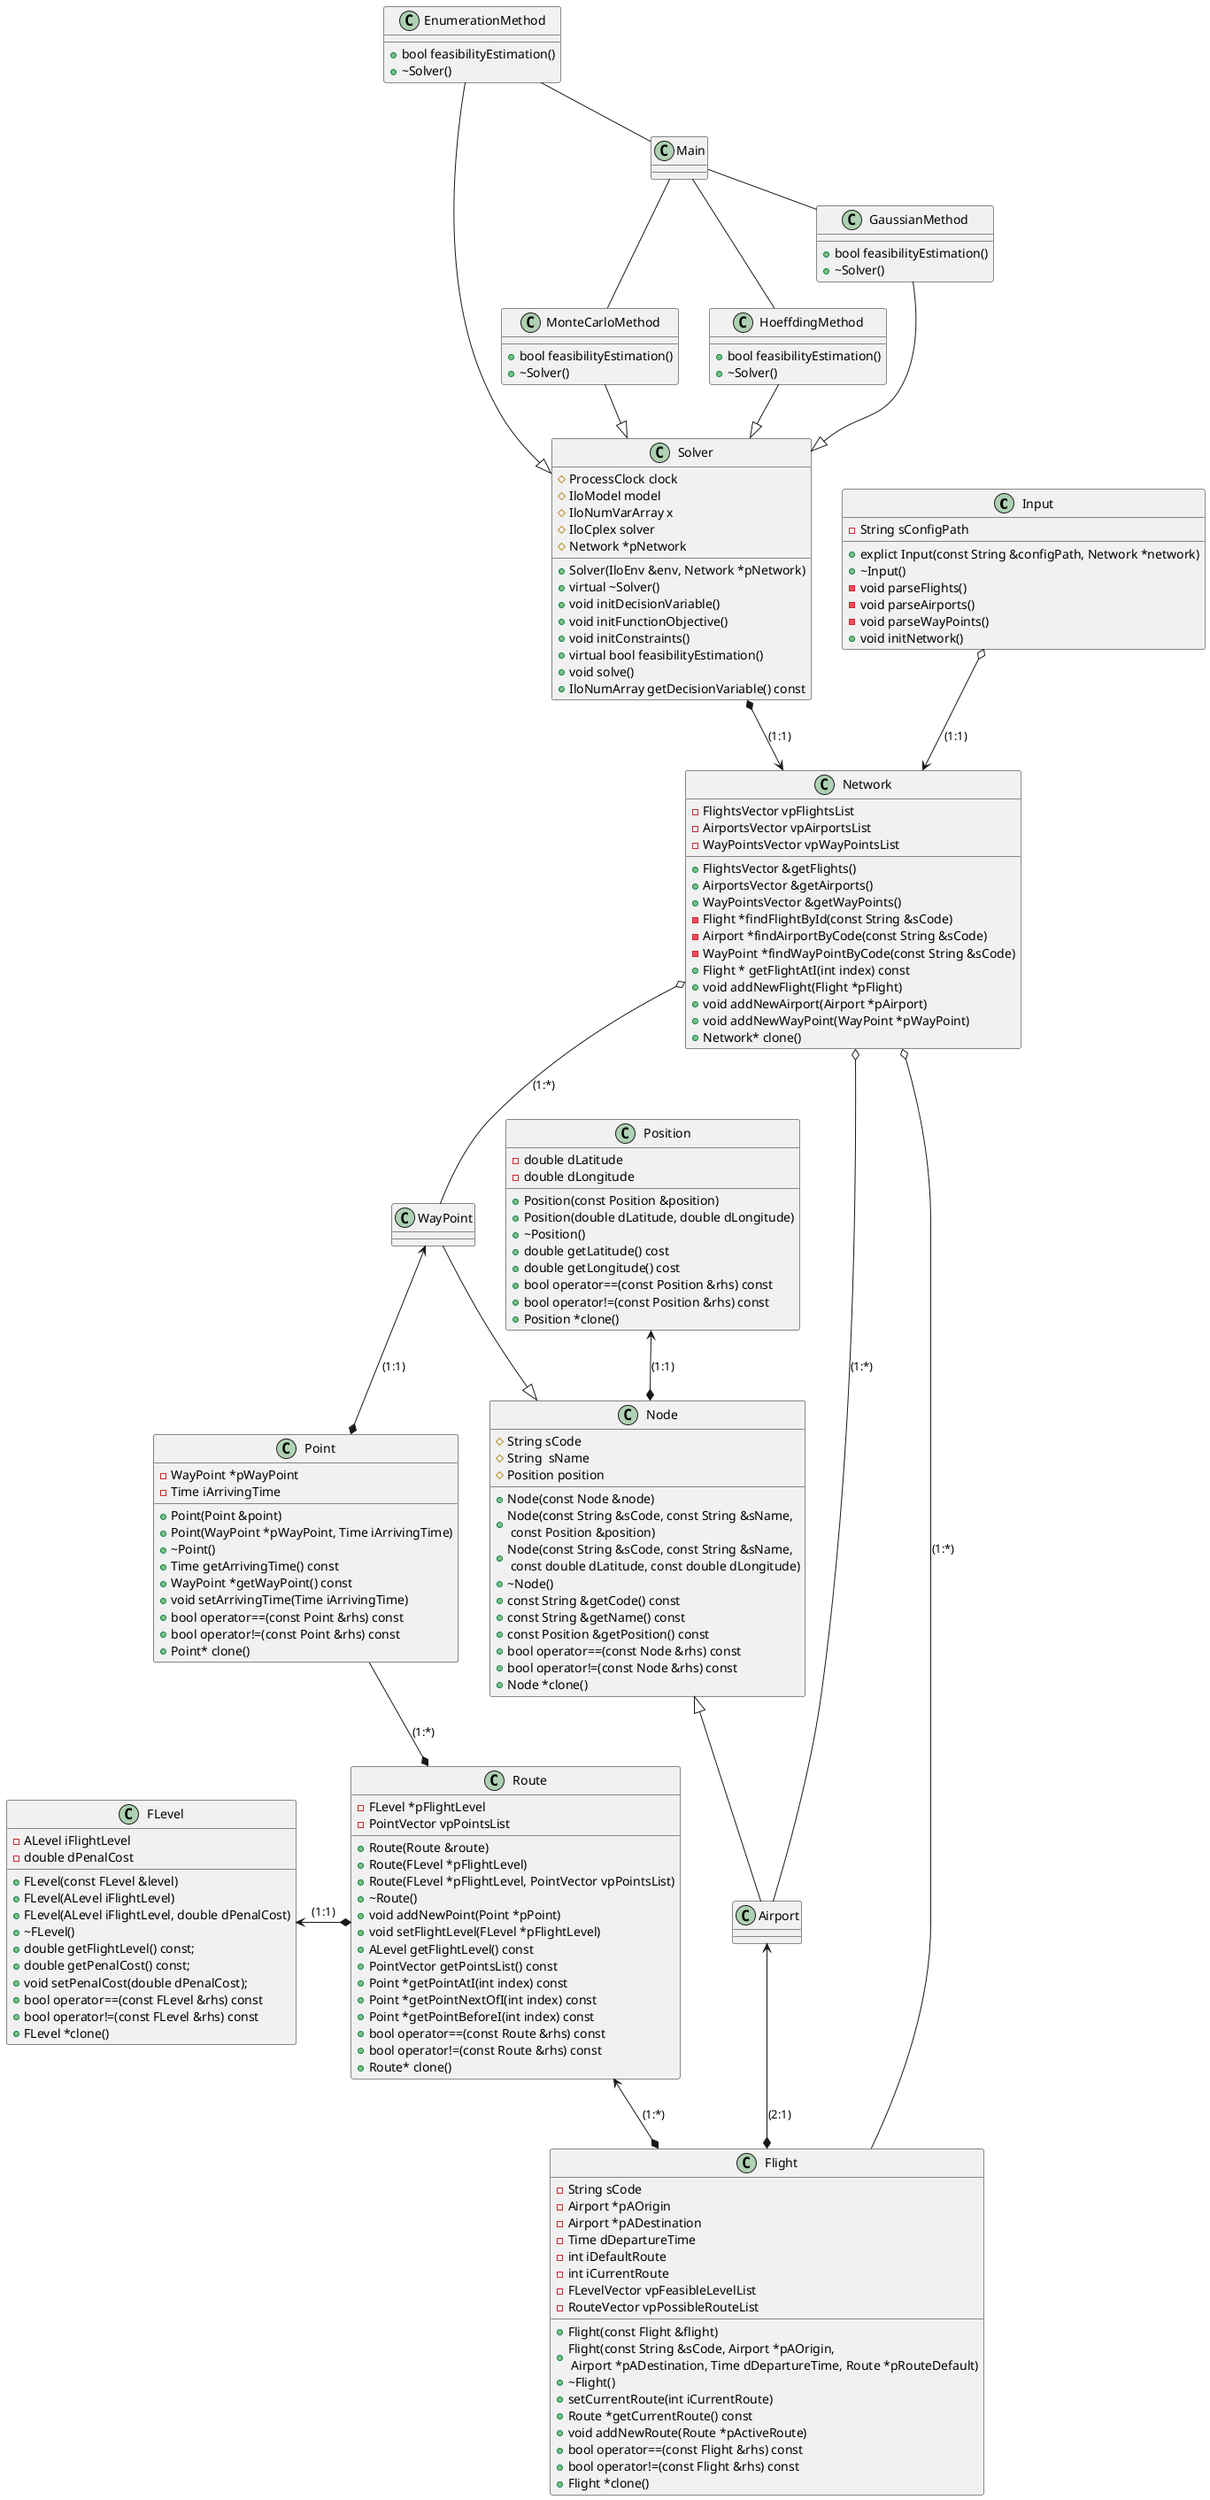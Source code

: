 @startuml

class Input{
    -String sConfigPath
    +explict Input(const String &configPath, Network *network)
    +~Input()
    -void parseFlights()
    -void parseAirports()
    -void parseWayPoints()
    +void initNetwork()
}
class Network{
    -FlightsVector vpFlightsList
    -AirportsVector vpAirportsList
    -WayPointsVector vpWayPointsList
    +FlightsVector &getFlights()
    +AirportsVector &getAirports()
    +WayPointsVector &getWayPoints()
    -Flight *findFlightById(const String &sCode)
    -Airport *findAirportByCode(const String &sCode)
    -WayPoint *findWayPointByCode(const String &sCode)
    +Flight * getFlightAtI(int index) const
    +void addNewFlight(Flight *pFlight)
    +void addNewAirport(Airport *pAirport)
    +void addNewWayPoint(WayPoint *pWayPoint)
    +Network* clone()
}
class Position{
    -double dLatitude
    -double dLongitude
    +Position(const Position &position)
    +Position(double dLatitude, double dLongitude)
    +~Position()
    +double getLatitude() cost
    +double getLongitude() cost
    +bool operator==(const Position &rhs) const
    +bool operator!=(const Position &rhs) const
    +Position *clone()
}
class Node{
    #String sCode
    #String  sName
    #Position position
    +Node(const Node &node)
    +Node(const String &sCode, const String &sName, \n const Position &position)
    +Node(const String &sCode, const String &sName, \n const double dLatitude, const double dLongitude)
    +~Node()
    +const String &getCode() const
    +const String &getName() const
    +const Position &getPosition() const
    +bool operator==(const Node &rhs) const
    +bool operator!=(const Node &rhs) const
    +Node *clone()
}
class FLevel{
    -ALevel iFlightLevel
    -double dPenalCost
    +FLevel(const FLevel &level)
    +FLevel(ALevel iFlightLevel)
    +FLevel(ALevel iFlightLevel, double dPenalCost)
    +~FLevel()
    +double getFlightLevel() const;
    +double getPenalCost() const;
    +void setPenalCost(double dPenalCost);
    +bool operator==(const FLevel &rhs) const
    +bool operator!=(const FLevel &rhs) const
    +FLevel *clone()
}
class Flight{
    -String sCode
    -Airport *pAOrigin
    -Airport *pADestination
    -Time dDepartureTime
    -int iDefaultRoute
    -int iCurrentRoute
    -FLevelVector vpFeasibleLevelList
    -RouteVector vpPossibleRouteList
    +Flight(const Flight &flight)
    +Flight(const String &sCode, Airport *pAOrigin, \n Airport *pADestination, Time dDepartureTime, Route *pRouteDefault)
    +~Flight()
    +setCurrentRoute(int iCurrentRoute)
    +Route *getCurrentRoute() const
    +void addNewRoute(Route *pActiveRoute)
    +bool operator==(const Flight &rhs) const
    +bool operator!=(const Flight &rhs) const
    +Flight *clone()
}
class Point{
    -WayPoint *pWayPoint
    -Time iArrivingTime
    +Point(Point &point)
    +Point(WayPoint *pWayPoint, Time iArrivingTime)
    +~Point()
    +Time getArrivingTime() const
    +WayPoint *getWayPoint() const
    +void setArrivingTime(Time iArrivingTime)
    +bool operator==(const Point &rhs) const
    +bool operator!=(const Point &rhs) const
    +Point* clone()
}
class Route{
    -FLevel *pFlightLevel
    -PointVector vpPointsList
    +Route(Route &route)
    +Route(FLevel *pFlightLevel)
    +Route(FLevel *pFlightLevel, PointVector vpPointsList)
    +~Route()
    +void addNewPoint(Point *pPoint)
    +void setFlightLevel(FLevel *pFlightLevel)
    +ALevel getFlightLevel() const
    +PointVector getPointsList() const
    +Point *getPointAtI(int index) const
    +Point *getPointNextOfI(int index) const
    +Point *getPointBeforeI(int index) const
    +bool operator==(const Route &rhs) const
    +bool operator!=(const Route &rhs) const
    +Route* clone()
}

class Solver{
    #ProcessClock clock
    #IloModel model
    #IloNumVarArray x
    #IloCplex solver
    #Network *pNetwork
    +Solver(IloEnv &env, Network *pNetwork)
    +virtual ~Solver()
    +void initDecisionVariable()
    +void initFunctionObjective()
    +void initConstraints()
    +virtual bool feasibilityEstimation()
    +void solve()
    +IloNumArray getDecisionVariable() const
}
class MonteCarloMethod{
    +bool feasibilityEstimation()
    +~Solver()
}
class HoeffdingMethod{
    +bool feasibilityEstimation()
    +~Solver()
}
class EnumerationMethod{
    +bool feasibilityEstimation()
    +~Solver()
}
class GaussianMethod{
    +bool feasibilityEstimation()
    +~Solver()
}
Airport -u-|> Node
WayPoint --|> Node
Route *-u- Point:(1:*)
Route *-l-> FLevel:(1:1)
Point *-u->WayPoint:(1:1)
Flight *-u->Route:(1:*)
Flight *-l->Airport:(2:1)
Node *-u->Position:(1:1)
Input o-->Network:(1:1)
Network o--Flight:(1:*)
Network o-d-Airport:(1:*)
Network o--WayPoint:(1:*)
Solver *-->Network:(1:1)
MonteCarloMethod --|> Solver
HoeffdingMethod --|> Solver
EnumerationMethod --|> Solver
GaussianMethod -r-|> Solver
Main -d- MonteCarloMethod
Main -d- HoeffdingMethod
Main -u- EnumerationMethod
Main -r- GaussianMethod
'Airport --|> Node
'WayPoint --|> Node
'Route *-- Point:(1:*)
'Route *--> FLevel:(1:1)
'Point *-u->WayPoint:(1:1)
'Flight *-->Route:(1:*)
'Flight *-->Airport:(1:2)
'Node *-->Position:(1:1)
'Input o-->Network:(1:1)
'Network o-r-Flight:(1:*)
'Network o--Airport:(1:*)
'Network o-l-WayPoint:(*:1)
'Solver *-->Network:(1:1)
'MonteCarloMethod --|> Solver
'HoeffdingMethod --|> Solver
'EnumerationMethod --|> Solver
'GaussianMethod --|> Solver
'Main -- MonteCarloMethod
'Main -- HoeffdingMethod
'Main -- EnumerationMethod
'Main -- GaussianMethod
@enduml